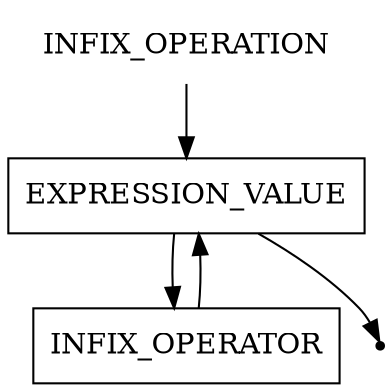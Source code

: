 digraph INFIX_OPERATION {
    start [label=INFIX_OPERATION shape=plaintext]
    expression_value [label=EXPRESSION_VALUE shape=box]
    infix_operator [label=INFIX_OPERATOR shape=box]
    end [label="" shape=point]
    start -> expression_value
    expression_value -> infix_operator
    expression_value -> end
    infix_operator -> expression_value
}